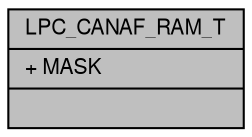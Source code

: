 digraph "LPC_CANAF_RAM_T"
{
  edge [fontname="FreeSans",fontsize="10",labelfontname="FreeSans",labelfontsize="10"];
  node [fontname="FreeSans",fontsize="10",shape=record];
  Node1 [label="{LPC_CANAF_RAM_T\n|+ MASK\l|}",height=0.2,width=0.4,color="black", fillcolor="grey75", style="filled", fontcolor="black"];
}
